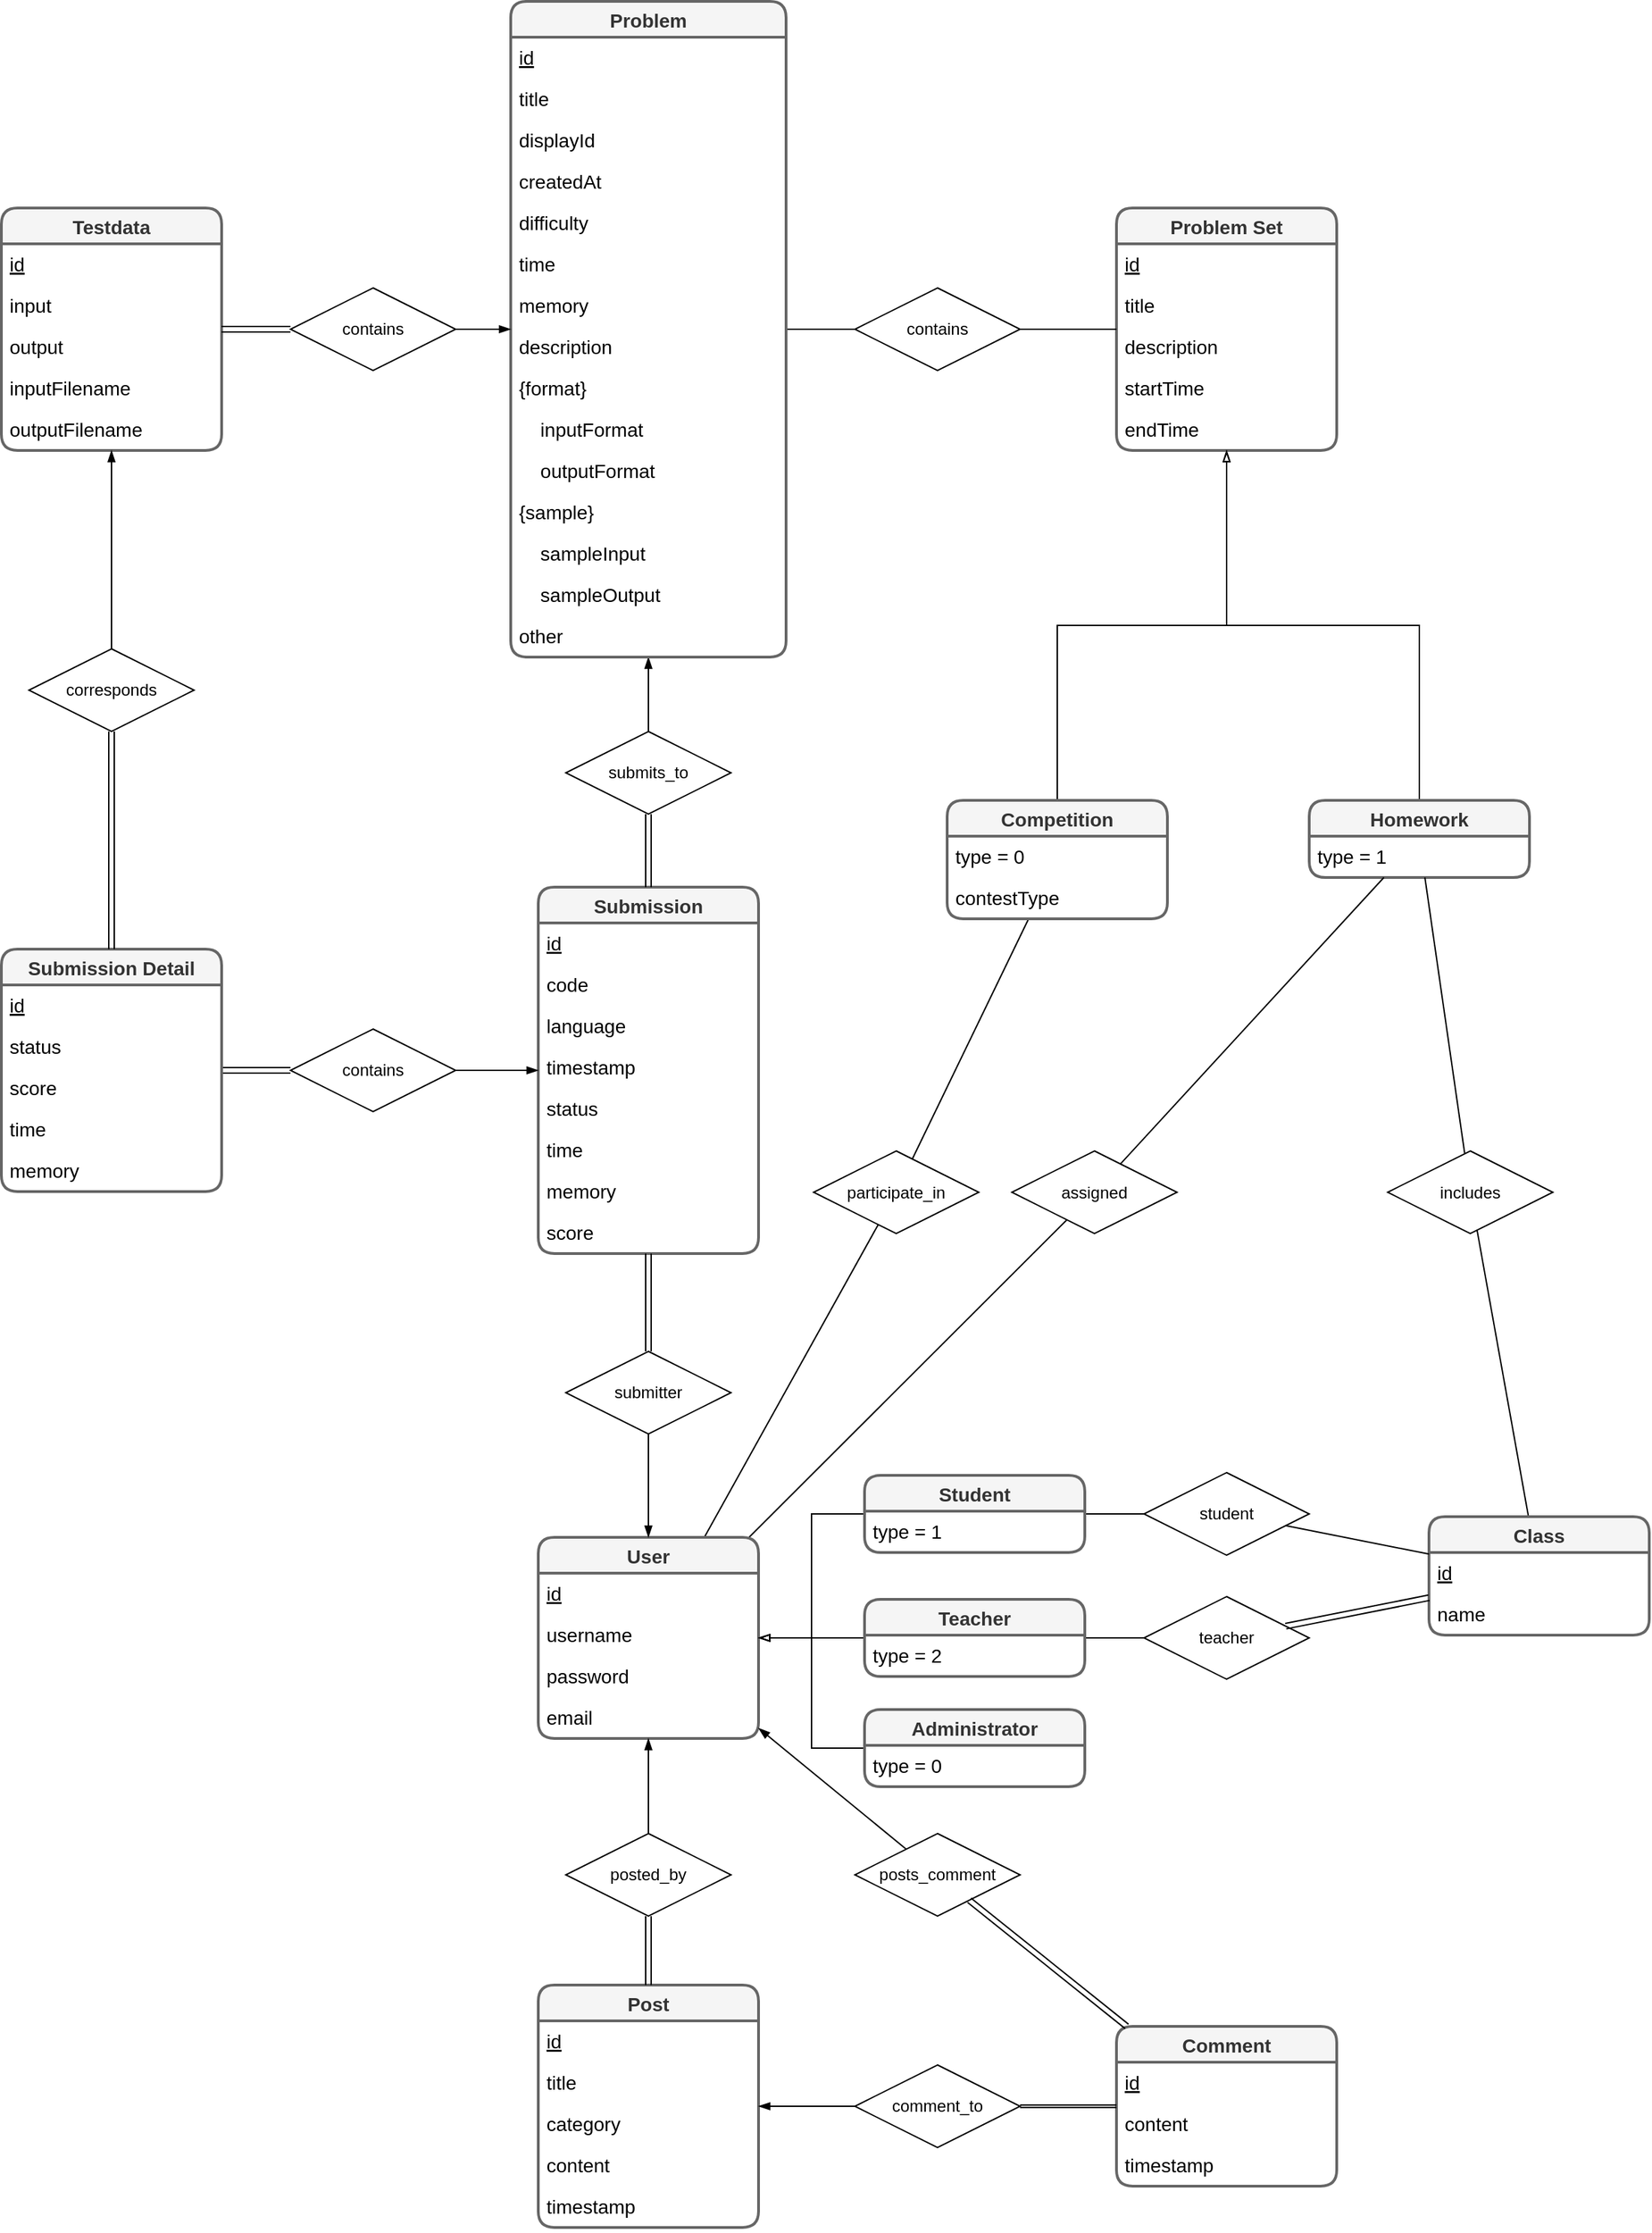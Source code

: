 <mxfile>
    <diagram id="xqNf34EgjqFbzvOnjwJY" name="第 1 页">
        <mxGraphModel dx="2560" dy="3304" grid="1" gridSize="10" guides="1" tooltips="1" connect="1" arrows="1" fold="1" page="1" pageScale="1" pageWidth="827" pageHeight="1169" math="0" shadow="0">
            <root>
                <mxCell id="0"/>
                <mxCell id="1" parent="0"/>
                <mxCell id="164" style="edgeStyle=none;html=1;endArrow=none;endFill=0;" parent="1" source="34" target="208" edge="1">
                    <mxGeometry relative="1" as="geometry">
                        <mxPoint x="170" y="-1042" as="targetPoint"/>
                    </mxGeometry>
                </mxCell>
                <mxCell id="34" value="contains" style="shape=rhombus;perimeter=rhombusPerimeter;whiteSpace=wrap;html=1;align=center;" parent="1" vertex="1">
                    <mxGeometry x="240" y="-1152" width="120" height="60" as="geometry"/>
                </mxCell>
                <mxCell id="191" style="html=1;endArrow=none;endFill=0;" parent="1" source="37" target="187" edge="1">
                    <mxGeometry relative="1" as="geometry"/>
                </mxCell>
                <mxCell id="193" style="edgeStyle=none;html=1;endArrow=none;endFill=0;" parent="1" source="37" target="188" edge="1">
                    <mxGeometry relative="1" as="geometry"/>
                </mxCell>
                <mxCell id="37" value="User" style="swimlane;fontStyle=1;childLayout=stackLayout;horizontal=1;startSize=26;horizontalStack=0;resizeParent=1;resizeParentMax=0;resizeLast=0;collapsible=1;marginBottom=0;align=center;fontSize=14;swimlaneLine=1;rounded=1;strokeWidth=2;fillColor=#f5f5f5;fontColor=#333333;strokeColor=#666666;swimlaneFillColor=#FFFFFF;" parent="1" vertex="1">
                    <mxGeometry x="10" y="-245" width="160" height="146" as="geometry"/>
                </mxCell>
                <mxCell id="38" value="id" style="text;strokeColor=none;fillColor=none;spacingLeft=4;spacingRight=4;overflow=hidden;rotatable=0;points=[[0,0.5],[1,0.5]];portConstraint=eastwest;fontSize=14;rounded=1;fontStyle=4;swimlaneFillColor=default;" parent="37" vertex="1">
                    <mxGeometry y="26" width="160" height="30" as="geometry"/>
                </mxCell>
                <mxCell id="39" value="username" style="text;strokeColor=none;fillColor=none;spacingLeft=4;spacingRight=4;overflow=hidden;rotatable=0;points=[[0,0.5],[1,0.5]];portConstraint=eastwest;fontSize=14;" parent="37" vertex="1">
                    <mxGeometry y="56" width="160" height="30" as="geometry"/>
                </mxCell>
                <mxCell id="47" value="password" style="text;strokeColor=none;fillColor=none;spacingLeft=4;spacingRight=4;overflow=hidden;rotatable=0;points=[[0,0.5],[1,0.5]];portConstraint=eastwest;fontSize=14;" parent="37" vertex="1">
                    <mxGeometry y="86" width="160" height="30" as="geometry"/>
                </mxCell>
                <mxCell id="40" value="email" style="text;strokeColor=none;fillColor=none;spacingLeft=4;spacingRight=4;overflow=hidden;rotatable=0;points=[[0,0.5],[1,0.5]];portConstraint=eastwest;fontSize=14;" parent="37" vertex="1">
                    <mxGeometry y="116" width="160" height="30" as="geometry"/>
                </mxCell>
                <mxCell id="64" value="Problem Set" style="swimlane;fontStyle=1;childLayout=stackLayout;horizontal=1;startSize=26;horizontalStack=0;resizeParent=1;resizeParentMax=0;resizeLast=0;collapsible=1;marginBottom=0;align=center;fontSize=14;swimlaneLine=1;rounded=1;strokeWidth=2;fillColor=#f5f5f5;fontColor=#333333;strokeColor=#666666;swimlaneFillColor=#FFFFFF;" parent="1" vertex="1">
                    <mxGeometry x="430" y="-1210" width="160" height="176" as="geometry"/>
                </mxCell>
                <mxCell id="65" value="id" style="text;strokeColor=none;fillColor=none;spacingLeft=4;spacingRight=4;overflow=hidden;rotatable=0;points=[[0,0.5],[1,0.5]];portConstraint=eastwest;fontSize=14;rounded=1;fontStyle=4" parent="64" vertex="1">
                    <mxGeometry y="26" width="160" height="30" as="geometry"/>
                </mxCell>
                <mxCell id="66" value="title" style="text;strokeColor=none;fillColor=none;spacingLeft=4;spacingRight=4;overflow=hidden;rotatable=0;points=[[0,0.5],[1,0.5]];portConstraint=eastwest;fontSize=14;" parent="64" vertex="1">
                    <mxGeometry y="56" width="160" height="30" as="geometry"/>
                </mxCell>
                <mxCell id="67" value="description" style="text;strokeColor=none;fillColor=none;spacingLeft=4;spacingRight=4;overflow=hidden;rotatable=0;points=[[0,0.5],[1,0.5]];portConstraint=eastwest;fontSize=14;" parent="64" vertex="1">
                    <mxGeometry y="86" width="160" height="30" as="geometry"/>
                </mxCell>
                <mxCell id="200" value="startTime" style="text;strokeColor=none;fillColor=none;spacingLeft=4;spacingRight=4;overflow=hidden;rotatable=0;points=[[0,0.5],[1,0.5]];portConstraint=eastwest;fontSize=14;" parent="64" vertex="1">
                    <mxGeometry y="116" width="160" height="30" as="geometry"/>
                </mxCell>
                <mxCell id="201" value="endTime" style="text;strokeColor=none;fillColor=none;spacingLeft=4;spacingRight=4;overflow=hidden;rotatable=0;points=[[0,0.5],[1,0.5]];portConstraint=eastwest;fontSize=14;" parent="64" vertex="1">
                    <mxGeometry y="146" width="160" height="30" as="geometry"/>
                </mxCell>
                <mxCell id="76" value="" style="html=1;rounded=0;fontSize=14;endArrow=none;endFill=0;" parent="1" source="64" target="34" edge="1">
                    <mxGeometry relative="1" as="geometry">
                        <mxPoint x="190" y="-1040" as="sourcePoint"/>
                        <mxPoint x="350" y="-1040" as="targetPoint"/>
                    </mxGeometry>
                </mxCell>
                <mxCell id="203" style="edgeStyle=orthogonalEdgeStyle;html=1;endArrow=blockThin;endFill=0;rounded=0;" parent="1" source="78" target="64" edge="1">
                    <mxGeometry relative="1" as="geometry"/>
                </mxCell>
                <mxCell id="78" value="Homework" style="swimlane;fontStyle=1;childLayout=stackLayout;horizontal=1;startSize=26;horizontalStack=0;resizeParent=1;resizeParentMax=0;resizeLast=0;collapsible=1;marginBottom=0;align=center;fontSize=14;swimlaneLine=1;rounded=1;strokeWidth=2;fillColor=#f5f5f5;fontColor=#333333;strokeColor=#666666;swimlaneFillColor=#FFFFFF;" parent="1" vertex="1">
                    <mxGeometry x="570" y="-780" width="160" height="56" as="geometry"/>
                </mxCell>
                <mxCell id="206" value="type = 1" style="text;strokeColor=none;fillColor=none;spacingLeft=4;spacingRight=4;overflow=hidden;rotatable=0;points=[[0,0.5],[1,0.5]];portConstraint=eastwest;fontSize=14;" vertex="1" parent="78">
                    <mxGeometry y="26" width="160" height="30" as="geometry"/>
                </mxCell>
                <mxCell id="88" value="Submission" style="swimlane;fontStyle=1;childLayout=stackLayout;horizontal=1;startSize=26;horizontalStack=0;resizeParent=1;resizeParentMax=0;resizeLast=0;collapsible=1;marginBottom=0;align=center;fontSize=14;swimlaneLine=1;rounded=1;strokeWidth=2;fillColor=#f5f5f5;fontColor=#333333;strokeColor=#666666;swimlaneFillColor=#FFFFFF;" parent="1" vertex="1">
                    <mxGeometry x="10" y="-717" width="160" height="266" as="geometry"/>
                </mxCell>
                <mxCell id="89" value="id" style="text;strokeColor=none;fillColor=none;spacingLeft=4;spacingRight=4;overflow=hidden;rotatable=0;points=[[0,0.5],[1,0.5]];portConstraint=eastwest;fontSize=14;rounded=1;fontStyle=4" parent="88" vertex="1">
                    <mxGeometry y="26" width="160" height="30" as="geometry"/>
                </mxCell>
                <mxCell id="91" value="code" style="text;strokeColor=none;fillColor=none;spacingLeft=4;spacingRight=4;overflow=hidden;rotatable=0;points=[[0,0.5],[1,0.5]];portConstraint=eastwest;fontSize=14;" parent="88" vertex="1">
                    <mxGeometry y="56" width="160" height="30" as="geometry"/>
                </mxCell>
                <mxCell id="92" value="language" style="text;strokeColor=none;fillColor=none;spacingLeft=4;spacingRight=4;overflow=hidden;rotatable=0;points=[[0,0.5],[1,0.5]];portConstraint=eastwest;fontSize=14;" parent="88" vertex="1">
                    <mxGeometry y="86" width="160" height="30" as="geometry"/>
                </mxCell>
                <mxCell id="163" value="timestamp" style="text;strokeColor=none;fillColor=none;spacingLeft=4;spacingRight=4;overflow=hidden;rotatable=0;points=[[0,0.5],[1,0.5]];portConstraint=eastwest;fontSize=14;" parent="88" vertex="1">
                    <mxGeometry y="116" width="160" height="30" as="geometry"/>
                </mxCell>
                <mxCell id="98" value="status" style="text;strokeColor=none;fillColor=none;spacingLeft=4;spacingRight=4;overflow=hidden;rotatable=0;points=[[0,0.5],[1,0.5]];portConstraint=eastwest;fontSize=14;" parent="88" vertex="1">
                    <mxGeometry y="146" width="160" height="30" as="geometry"/>
                </mxCell>
                <mxCell id="239" value="time" style="text;strokeColor=none;fillColor=none;spacingLeft=4;spacingRight=4;overflow=hidden;rotatable=0;points=[[0,0.5],[1,0.5]];portConstraint=eastwest;fontSize=14;" vertex="1" parent="88">
                    <mxGeometry y="176" width="160" height="30" as="geometry"/>
                </mxCell>
                <mxCell id="240" value="memory" style="text;strokeColor=none;fillColor=none;spacingLeft=4;spacingRight=4;overflow=hidden;rotatable=0;points=[[0,0.5],[1,0.5]];portConstraint=eastwest;fontSize=14;" vertex="1" parent="88">
                    <mxGeometry y="206" width="160" height="30" as="geometry"/>
                </mxCell>
                <mxCell id="99" value="score" style="text;strokeColor=none;fillColor=none;spacingLeft=4;spacingRight=4;overflow=hidden;rotatable=0;points=[[0,0.5],[1,0.5]];portConstraint=eastwest;fontSize=14;" parent="88" vertex="1">
                    <mxGeometry y="236" width="160" height="30" as="geometry"/>
                </mxCell>
                <mxCell id="106" value="submits_to" style="shape=rhombus;perimeter=rhombusPerimeter;whiteSpace=wrap;html=1;align=center;" parent="1" vertex="1">
                    <mxGeometry x="30" y="-830" width="120" height="60" as="geometry"/>
                </mxCell>
                <mxCell id="107" value="" style="shape=link;html=1;rounded=0;fontSize=14;" parent="1" source="88" target="106" edge="1">
                    <mxGeometry relative="1" as="geometry">
                        <mxPoint x="180" y="-966" as="sourcePoint"/>
                        <mxPoint x="278.859" y="-764.57" as="targetPoint"/>
                    </mxGeometry>
                </mxCell>
                <mxCell id="108" value="" style="resizable=0;html=1;align=right;verticalAlign=bottom;rounded=1;strokeWidth=2;fontSize=14;" parent="107" connectable="0" vertex="1">
                    <mxGeometry x="1" relative="1" as="geometry">
                        <mxPoint x="-50" y="40" as="offset"/>
                    </mxGeometry>
                </mxCell>
                <mxCell id="109" value="" style="endArrow=blockThin;html=1;rounded=0;fontSize=14;endFill=1;" parent="1" source="106" target="208" edge="1">
                    <mxGeometry relative="1" as="geometry">
                        <mxPoint x="370" y="-902" as="sourcePoint"/>
                        <mxPoint x="90" y="-924" as="targetPoint"/>
                    </mxGeometry>
                </mxCell>
                <mxCell id="152" style="edgeStyle=none;html=1;endArrow=none;endFill=0;startArrow=none;startFill=0;" parent="1" source="111" target="147" edge="1">
                    <mxGeometry relative="1" as="geometry"/>
                </mxCell>
                <mxCell id="111" value="Class" style="swimlane;fontStyle=1;childLayout=stackLayout;horizontal=1;startSize=26;horizontalStack=0;resizeParent=1;resizeParentMax=0;resizeLast=0;collapsible=1;marginBottom=0;align=center;fontSize=14;swimlaneLine=1;rounded=1;strokeWidth=2;fillColor=#f5f5f5;fontColor=#333333;strokeColor=#666666;swimlaneFillColor=#FFFFFF;" parent="1" vertex="1">
                    <mxGeometry x="657" y="-260" width="160" height="86" as="geometry"/>
                </mxCell>
                <mxCell id="112" value="id" style="text;strokeColor=none;fillColor=none;spacingLeft=4;spacingRight=4;overflow=hidden;rotatable=0;points=[[0,0.5],[1,0.5]];portConstraint=eastwest;fontSize=14;rounded=1;fontStyle=4" parent="111" vertex="1">
                    <mxGeometry y="26" width="160" height="30" as="geometry"/>
                </mxCell>
                <mxCell id="113" value="name" style="text;strokeColor=none;fillColor=none;spacingLeft=4;spacingRight=4;overflow=hidden;rotatable=0;points=[[0,0.5],[1,0.5]];portConstraint=eastwest;fontSize=14;" parent="111" vertex="1">
                    <mxGeometry y="56" width="160" height="30" as="geometry"/>
                </mxCell>
                <mxCell id="121" value="Post" style="swimlane;fontStyle=1;childLayout=stackLayout;horizontal=1;startSize=26;horizontalStack=0;resizeParent=1;resizeParentMax=0;resizeLast=0;collapsible=1;marginBottom=0;align=center;fontSize=14;swimlaneLine=1;rounded=1;strokeWidth=2;fillColor=#f5f5f5;fontColor=#333333;strokeColor=#666666;swimlaneFillColor=#FFFFFF;" parent="1" vertex="1">
                    <mxGeometry x="10" y="80" width="160" height="176" as="geometry"/>
                </mxCell>
                <mxCell id="122" value="id" style="text;strokeColor=none;fillColor=none;spacingLeft=4;spacingRight=4;overflow=hidden;rotatable=0;points=[[0,0.5],[1,0.5]];portConstraint=eastwest;fontSize=14;rounded=1;fontStyle=4" parent="121" vertex="1">
                    <mxGeometry y="26" width="160" height="30" as="geometry"/>
                </mxCell>
                <mxCell id="125" value="title" style="text;strokeColor=none;fillColor=none;spacingLeft=4;spacingRight=4;overflow=hidden;rotatable=0;points=[[0,0.5],[1,0.5]];portConstraint=eastwest;fontSize=14;" parent="121" vertex="1">
                    <mxGeometry y="56" width="160" height="30" as="geometry"/>
                </mxCell>
                <mxCell id="126" value="category" style="text;strokeColor=none;fillColor=none;spacingLeft=4;spacingRight=4;overflow=hidden;rotatable=0;points=[[0,0.5],[1,0.5]];portConstraint=eastwest;fontSize=14;rounded=1;fontStyle=0" parent="121" vertex="1">
                    <mxGeometry y="86" width="160" height="30" as="geometry"/>
                </mxCell>
                <mxCell id="123" value="content" style="text;strokeColor=none;fillColor=none;spacingLeft=4;spacingRight=4;overflow=hidden;rotatable=0;points=[[0,0.5],[1,0.5]];portConstraint=eastwest;fontSize=14;" parent="121" vertex="1">
                    <mxGeometry y="116" width="160" height="30" as="geometry"/>
                </mxCell>
                <mxCell id="124" value="timestamp" style="text;strokeColor=none;fillColor=none;spacingLeft=4;spacingRight=4;overflow=hidden;rotatable=0;points=[[0,0.5],[1,0.5]];portConstraint=eastwest;fontSize=14;" parent="121" vertex="1">
                    <mxGeometry y="146" width="160" height="30" as="geometry"/>
                </mxCell>
                <mxCell id="127" value="Comment" style="swimlane;fontStyle=1;childLayout=stackLayout;horizontal=1;startSize=26;horizontalStack=0;resizeParent=1;resizeParentMax=0;resizeLast=0;collapsible=1;marginBottom=0;align=center;fontSize=14;swimlaneLine=1;rounded=1;strokeWidth=2;fillColor=#f5f5f5;fontColor=#333333;strokeColor=#666666;swimlaneFillColor=#FFFFFF;" parent="1" vertex="1">
                    <mxGeometry x="430" y="110" width="160" height="116" as="geometry"/>
                </mxCell>
                <mxCell id="128" value="id" style="text;strokeColor=none;fillColor=none;spacingLeft=4;spacingRight=4;overflow=hidden;rotatable=0;points=[[0,0.5],[1,0.5]];portConstraint=eastwest;fontSize=14;rounded=1;fontStyle=4" parent="127" vertex="1">
                    <mxGeometry y="26" width="160" height="30" as="geometry"/>
                </mxCell>
                <mxCell id="129" value="content" style="text;strokeColor=none;fillColor=none;spacingLeft=4;spacingRight=4;overflow=hidden;rotatable=0;points=[[0,0.5],[1,0.5]];portConstraint=eastwest;fontSize=14;" parent="127" vertex="1">
                    <mxGeometry y="56" width="160" height="30" as="geometry"/>
                </mxCell>
                <mxCell id="130" value="timestamp" style="text;strokeColor=none;fillColor=none;spacingLeft=4;spacingRight=4;overflow=hidden;rotatable=0;points=[[0,0.5],[1,0.5]];portConstraint=eastwest;fontSize=14;" parent="127" vertex="1">
                    <mxGeometry y="86" width="160" height="30" as="geometry"/>
                </mxCell>
                <mxCell id="137" style="edgeStyle=none;html=1;endArrow=blockThin;endFill=1;" parent="1" target="37" edge="1">
                    <mxGeometry relative="1" as="geometry"/>
                </mxCell>
                <mxCell id="186" style="html=1;endArrow=none;endFill=0;" parent="1" source="138" target="175" edge="1">
                    <mxGeometry relative="1" as="geometry"/>
                </mxCell>
                <mxCell id="138" value="teacher" style="shape=rhombus;perimeter=rhombusPerimeter;whiteSpace=wrap;html=1;align=center;" parent="1" vertex="1">
                    <mxGeometry x="450" y="-202" width="120" height="60" as="geometry"/>
                </mxCell>
                <mxCell id="185" style="html=1;endArrow=none;endFill=0;" parent="1" source="139" target="169" edge="1">
                    <mxGeometry relative="1" as="geometry"/>
                </mxCell>
                <mxCell id="139" value="student" style="shape=rhombus;perimeter=rhombusPerimeter;whiteSpace=wrap;html=1;align=center;" parent="1" vertex="1">
                    <mxGeometry x="450" y="-292" width="120" height="60" as="geometry"/>
                </mxCell>
                <mxCell id="141" value="" style="shape=link;html=1;rounded=0;fontSize=14;" parent="1" source="111" target="138" edge="1">
                    <mxGeometry relative="1" as="geometry">
                        <mxPoint x="90.0" y="-1034" as="sourcePoint"/>
                        <mxPoint x="90.0" y="-1000" as="targetPoint"/>
                    </mxGeometry>
                </mxCell>
                <mxCell id="142" value="" style="resizable=0;html=1;align=right;verticalAlign=bottom;rounded=1;strokeWidth=2;fontSize=14;" parent="141" connectable="0" vertex="1">
                    <mxGeometry x="1" relative="1" as="geometry">
                        <mxPoint x="-50" y="40" as="offset"/>
                    </mxGeometry>
                </mxCell>
                <mxCell id="144" value="" style="html=1;rounded=0;fontSize=14;endArrow=none;endFill=0;" parent="1" source="111" target="139" edge="1">
                    <mxGeometry relative="1" as="geometry">
                        <mxPoint x="430" y="-834.905" as="sourcePoint"/>
                        <mxPoint x="341.447" y="-854.724" as="targetPoint"/>
                    </mxGeometry>
                </mxCell>
                <mxCell id="145" value="" style="resizable=0;html=1;align=right;verticalAlign=bottom;rounded=1;strokeWidth=2;fontSize=14;" parent="144" connectable="0" vertex="1">
                    <mxGeometry x="1" relative="1" as="geometry">
                        <mxPoint x="-50" y="40" as="offset"/>
                    </mxGeometry>
                </mxCell>
                <mxCell id="153" style="edgeStyle=none;html=1;endArrow=none;endFill=0;" parent="1" source="147" target="78" edge="1">
                    <mxGeometry relative="1" as="geometry"/>
                </mxCell>
                <mxCell id="147" value="includes" style="shape=rhombus;perimeter=rhombusPerimeter;whiteSpace=wrap;html=1;align=center;" parent="1" vertex="1">
                    <mxGeometry x="627" y="-525.5" width="120" height="60" as="geometry"/>
                </mxCell>
                <mxCell id="151" style="edgeStyle=none;html=1;endArrow=blockThin;endFill=1;" parent="1" source="148" target="121" edge="1">
                    <mxGeometry relative="1" as="geometry"/>
                </mxCell>
                <mxCell id="148" value="comment_to" style="shape=rhombus;perimeter=rhombusPerimeter;whiteSpace=wrap;html=1;align=center;" parent="1" vertex="1">
                    <mxGeometry x="240" y="138" width="120" height="60" as="geometry"/>
                </mxCell>
                <mxCell id="149" value="" style="shape=link;html=1;rounded=0;fontSize=14;width=-1.765;" parent="1" source="127" target="148" edge="1">
                    <mxGeometry relative="1" as="geometry">
                        <mxPoint x="430" y="-884.905" as="sourcePoint"/>
                        <mxPoint x="341.447" y="-904.724" as="targetPoint"/>
                    </mxGeometry>
                </mxCell>
                <mxCell id="150" value="" style="resizable=0;html=1;align=right;verticalAlign=bottom;rounded=1;strokeWidth=2;fontSize=14;" parent="149" connectable="0" vertex="1">
                    <mxGeometry x="1" relative="1" as="geometry">
                        <mxPoint x="-50" y="40" as="offset"/>
                    </mxGeometry>
                </mxCell>
                <mxCell id="158" style="edgeStyle=none;html=1;endArrow=blockThin;endFill=1;" parent="1" source="154" target="37" edge="1">
                    <mxGeometry relative="1" as="geometry"/>
                </mxCell>
                <mxCell id="154" value="posted_by" style="shape=rhombus;perimeter=rhombusPerimeter;whiteSpace=wrap;html=1;align=center;" parent="1" vertex="1">
                    <mxGeometry x="30" y="-30" width="120" height="60" as="geometry"/>
                </mxCell>
                <mxCell id="157" style="edgeStyle=none;html=1;endArrow=blockThin;endFill=1;" parent="1" source="155" target="37" edge="1">
                    <mxGeometry relative="1" as="geometry"/>
                </mxCell>
                <mxCell id="155" value="posts_comment" style="shape=rhombus;perimeter=rhombusPerimeter;whiteSpace=wrap;html=1;align=center;" parent="1" vertex="1">
                    <mxGeometry x="240" y="-30" width="120" height="60" as="geometry"/>
                </mxCell>
                <mxCell id="159" value="" style="shape=link;html=1;rounded=0;fontSize=14;" parent="1" source="154" target="121" edge="1">
                    <mxGeometry relative="1" as="geometry">
                        <mxPoint x="430" y="-834.905" as="sourcePoint"/>
                        <mxPoint x="341.447" y="-854.724" as="targetPoint"/>
                    </mxGeometry>
                </mxCell>
                <mxCell id="160" value="" style="resizable=0;html=1;align=right;verticalAlign=bottom;rounded=1;strokeWidth=2;fontSize=14;" parent="159" connectable="0" vertex="1">
                    <mxGeometry x="1" relative="1" as="geometry">
                        <mxPoint x="-50" y="40" as="offset"/>
                    </mxGeometry>
                </mxCell>
                <mxCell id="161" value="" style="shape=link;html=1;rounded=0;fontSize=14;" parent="1" source="155" target="127" edge="1">
                    <mxGeometry relative="1" as="geometry">
                        <mxPoint x="90.0" y="-620.0" as="sourcePoint"/>
                        <mxPoint x="90.0" y="-582" as="targetPoint"/>
                    </mxGeometry>
                </mxCell>
                <mxCell id="162" value="" style="resizable=0;html=1;align=right;verticalAlign=bottom;rounded=1;strokeWidth=2;fontSize=14;" parent="161" connectable="0" vertex="1">
                    <mxGeometry x="1" relative="1" as="geometry">
                        <mxPoint x="-50" y="40" as="offset"/>
                    </mxGeometry>
                </mxCell>
                <mxCell id="168" style="edgeStyle=none;html=1;endArrow=blockThin;endFill=1;" parent="1" source="165" target="37" edge="1">
                    <mxGeometry relative="1" as="geometry"/>
                </mxCell>
                <mxCell id="165" value="submitter" style="shape=rhombus;perimeter=rhombusPerimeter;whiteSpace=wrap;html=1;align=center;" parent="1" vertex="1">
                    <mxGeometry x="30" y="-380" width="120" height="60" as="geometry"/>
                </mxCell>
                <mxCell id="166" value="" style="shape=link;html=1;rounded=0;fontSize=14;" parent="1" source="88" target="165" edge="1">
                    <mxGeometry relative="1" as="geometry">
                        <mxPoint x="180" y="-654.524" as="sourcePoint"/>
                        <mxPoint x="288.859" y="-754.57" as="targetPoint"/>
                    </mxGeometry>
                </mxCell>
                <mxCell id="167" value="" style="resizable=0;html=1;align=right;verticalAlign=bottom;rounded=1;strokeWidth=2;fontSize=14;" parent="166" connectable="0" vertex="1">
                    <mxGeometry x="1" relative="1" as="geometry">
                        <mxPoint x="-50" y="40" as="offset"/>
                    </mxGeometry>
                </mxCell>
                <mxCell id="183" style="edgeStyle=elbowEdgeStyle;html=1;endArrow=blockThin;endFill=0;jumpSize=6;strokeColor=default;rounded=0;" parent="1" source="169" target="37" edge="1">
                    <mxGeometry relative="1" as="geometry"/>
                </mxCell>
                <mxCell id="169" value="Student" style="swimlane;fontStyle=1;childLayout=stackLayout;horizontal=1;startSize=26;horizontalStack=0;resizeParent=1;resizeParentMax=0;resizeLast=0;collapsible=1;marginBottom=0;align=center;fontSize=14;swimlaneLine=1;rounded=1;strokeWidth=2;fillColor=#f5f5f5;fontColor=#333333;strokeColor=#666666;swimlaneFillColor=#FFFFFF;" parent="1" vertex="1">
                    <mxGeometry x="247" y="-290" width="160" height="56" as="geometry"/>
                </mxCell>
                <mxCell id="224" value="type = 1" style="text;strokeColor=none;fillColor=none;spacingLeft=4;spacingRight=4;overflow=hidden;rotatable=0;points=[[0,0.5],[1,0.5]];portConstraint=eastwest;fontSize=14;" vertex="1" parent="169">
                    <mxGeometry y="26" width="160" height="30" as="geometry"/>
                </mxCell>
                <mxCell id="184" style="edgeStyle=elbowEdgeStyle;html=1;endArrow=blockThin;endFill=0;jumpSize=6;strokeColor=default;rounded=0;" parent="1" source="175" target="37" edge="1">
                    <mxGeometry relative="1" as="geometry"/>
                </mxCell>
                <mxCell id="175" value="Teacher" style="swimlane;fontStyle=1;childLayout=stackLayout;horizontal=1;startSize=26;horizontalStack=0;resizeParent=1;resizeParentMax=0;resizeLast=0;collapsible=1;marginBottom=0;align=center;fontSize=14;swimlaneLine=1;rounded=1;strokeWidth=2;fillColor=#f5f5f5;fontColor=#333333;strokeColor=#666666;swimlaneFillColor=#FFFFFF;" parent="1" vertex="1">
                    <mxGeometry x="247" y="-200" width="160" height="56" as="geometry"/>
                </mxCell>
                <mxCell id="225" value="type = 2" style="text;strokeColor=none;fillColor=none;spacingLeft=4;spacingRight=4;overflow=hidden;rotatable=0;points=[[0,0.5],[1,0.5]];portConstraint=eastwest;fontSize=14;" vertex="1" parent="175">
                    <mxGeometry y="26" width="160" height="30" as="geometry"/>
                </mxCell>
                <mxCell id="182" style="edgeStyle=orthogonalEdgeStyle;html=1;endArrow=blockThin;endFill=0;rounded=0;" parent="1" source="181" target="37" edge="1">
                    <mxGeometry relative="1" as="geometry"/>
                </mxCell>
                <mxCell id="181" value="Administrator" style="swimlane;fontStyle=1;childLayout=stackLayout;horizontal=1;startSize=26;horizontalStack=0;resizeParent=1;resizeParentMax=0;resizeLast=0;collapsible=1;marginBottom=0;align=center;fontSize=14;swimlaneLine=1;rounded=1;strokeWidth=2;fillColor=#f5f5f5;fontColor=#333333;strokeColor=#666666;swimlaneFillColor=#FFFFFF;" parent="1" vertex="1">
                    <mxGeometry x="247" y="-120" width="160" height="56" as="geometry"/>
                </mxCell>
                <mxCell id="226" value="type = 0&#10;" style="text;strokeColor=none;fillColor=none;spacingLeft=4;spacingRight=4;overflow=hidden;rotatable=0;points=[[0,0.5],[1,0.5]];portConstraint=eastwest;fontSize=14;" vertex="1" parent="181">
                    <mxGeometry y="26" width="160" height="30" as="geometry"/>
                </mxCell>
                <mxCell id="198" style="edgeStyle=none;html=1;endArrow=none;endFill=0;" parent="1" source="187" target="197" edge="1">
                    <mxGeometry relative="1" as="geometry"/>
                </mxCell>
                <mxCell id="187" value="participate_in" style="shape=rhombus;perimeter=rhombusPerimeter;whiteSpace=wrap;html=1;align=center;" parent="1" vertex="1">
                    <mxGeometry x="210" y="-525.5" width="120" height="60" as="geometry"/>
                </mxCell>
                <mxCell id="194" style="edgeStyle=none;html=1;endArrow=none;endFill=0;" parent="1" source="188" target="78" edge="1">
                    <mxGeometry relative="1" as="geometry"/>
                </mxCell>
                <mxCell id="188" value="assigned" style="shape=rhombus;perimeter=rhombusPerimeter;whiteSpace=wrap;html=1;align=center;" parent="1" vertex="1">
                    <mxGeometry x="354" y="-525.5" width="120" height="60" as="geometry"/>
                </mxCell>
                <mxCell id="202" style="edgeStyle=orthogonalEdgeStyle;html=1;endArrow=blockThin;endFill=0;rounded=0;" parent="1" source="197" target="64" edge="1">
                    <mxGeometry relative="1" as="geometry"/>
                </mxCell>
                <mxCell id="197" value="Competition" style="swimlane;fontStyle=1;childLayout=stackLayout;horizontal=1;startSize=26;horizontalStack=0;resizeParent=1;resizeParentMax=0;resizeLast=0;collapsible=1;marginBottom=0;align=center;fontSize=14;swimlaneLine=1;rounded=1;strokeWidth=2;fillColor=#f5f5f5;fontColor=#333333;strokeColor=#666666;swimlaneFillColor=#FFFFFF;" parent="1" vertex="1">
                    <mxGeometry x="307" y="-780" width="160" height="86" as="geometry"/>
                </mxCell>
                <mxCell id="205" value="type = 0" style="text;strokeColor=none;fillColor=none;spacingLeft=4;spacingRight=4;overflow=hidden;rotatable=0;points=[[0,0.5],[1,0.5]];portConstraint=eastwest;fontSize=14;" vertex="1" parent="197">
                    <mxGeometry y="26" width="160" height="30" as="geometry"/>
                </mxCell>
                <mxCell id="207" value="contestType" style="text;strokeColor=none;fillColor=none;spacingLeft=4;spacingRight=4;overflow=hidden;rotatable=0;points=[[0,0.5],[1,0.5]];portConstraint=eastwest;fontSize=14;" vertex="1" parent="197">
                    <mxGeometry y="56" width="160" height="30" as="geometry"/>
                </mxCell>
                <mxCell id="208" value="Problem" style="swimlane;fontStyle=1;childLayout=stackLayout;horizontal=1;startSize=26;horizontalStack=0;resizeParent=1;resizeParentMax=0;resizeLast=0;collapsible=1;marginBottom=0;align=center;fontSize=14;swimlaneLine=1;rounded=1;strokeWidth=2;fillColor=#f5f5f5;fontColor=#333333;strokeColor=#666666;swimlaneFillColor=#FFFFFF;" vertex="1" parent="1">
                    <mxGeometry x="-10" y="-1360" width="200" height="476" as="geometry"/>
                </mxCell>
                <mxCell id="209" value="id" style="text;strokeColor=none;fillColor=none;spacingLeft=4;spacingRight=4;overflow=hidden;rotatable=0;points=[[0,0.5],[1,0.5]];portConstraint=eastwest;fontSize=14;rounded=1;fontStyle=4" vertex="1" parent="208">
                    <mxGeometry y="26" width="200" height="30" as="geometry"/>
                </mxCell>
                <mxCell id="210" value="title" style="text;strokeColor=none;fillColor=none;spacingLeft=4;spacingRight=4;overflow=hidden;rotatable=0;points=[[0,0.5],[1,0.5]];portConstraint=eastwest;fontSize=14;" vertex="1" parent="208">
                    <mxGeometry y="56" width="200" height="30" as="geometry"/>
                </mxCell>
                <mxCell id="211" value="displayId" style="text;strokeColor=none;fillColor=none;spacingLeft=4;spacingRight=4;overflow=hidden;rotatable=0;points=[[0,0.5],[1,0.5]];portConstraint=eastwest;fontSize=14;" vertex="1" parent="208">
                    <mxGeometry y="86" width="200" height="30" as="geometry"/>
                </mxCell>
                <mxCell id="212" value="createdAt" style="text;strokeColor=none;fillColor=none;spacingLeft=4;spacingRight=4;overflow=hidden;rotatable=0;points=[[0,0.5],[1,0.5]];portConstraint=eastwest;fontSize=14;" vertex="1" parent="208">
                    <mxGeometry y="116" width="200" height="30" as="geometry"/>
                </mxCell>
                <mxCell id="213" value="difficulty" style="text;strokeColor=none;fillColor=none;spacingLeft=4;spacingRight=4;overflow=hidden;rotatable=0;points=[[0,0.5],[1,0.5]];portConstraint=eastwest;fontSize=14;" vertex="1" parent="208">
                    <mxGeometry y="146" width="200" height="30" as="geometry"/>
                </mxCell>
                <mxCell id="214" value="time" style="text;strokeColor=none;fillColor=none;spacingLeft=4;spacingRight=4;overflow=hidden;rotatable=0;points=[[0,0.5],[1,0.5]];portConstraint=eastwest;fontSize=14;" vertex="1" parent="208">
                    <mxGeometry y="176" width="200" height="30" as="geometry"/>
                </mxCell>
                <mxCell id="215" value="memory" style="text;strokeColor=none;fillColor=none;spacingLeft=4;spacingRight=4;overflow=hidden;rotatable=0;points=[[0,0.5],[1,0.5]];portConstraint=eastwest;fontSize=14;" vertex="1" parent="208">
                    <mxGeometry y="206" width="200" height="30" as="geometry"/>
                </mxCell>
                <mxCell id="216" value="description" style="text;strokeColor=none;fillColor=none;spacingLeft=4;spacingRight=4;overflow=hidden;rotatable=0;points=[[0,0.5],[1,0.5]];portConstraint=eastwest;fontSize=14;" vertex="1" parent="208">
                    <mxGeometry y="236" width="200" height="30" as="geometry"/>
                </mxCell>
                <mxCell id="217" value="{format}" style="text;strokeColor=none;fillColor=none;spacingLeft=4;spacingRight=4;overflow=hidden;rotatable=0;points=[[0,0.5],[1,0.5]];portConstraint=eastwest;fontSize=14;" vertex="1" parent="208">
                    <mxGeometry y="266" width="200" height="30" as="geometry"/>
                </mxCell>
                <mxCell id="218" value="    inputFormat" style="text;strokeColor=none;fillColor=none;spacingLeft=4;spacingRight=4;overflow=hidden;rotatable=0;points=[[0,0.5],[1,0.5]];portConstraint=eastwest;fontSize=14;" vertex="1" parent="208">
                    <mxGeometry y="296" width="200" height="30" as="geometry"/>
                </mxCell>
                <mxCell id="219" value="    outputFormat" style="text;strokeColor=none;fillColor=none;spacingLeft=4;spacingRight=4;overflow=hidden;rotatable=0;points=[[0,0.5],[1,0.5]];portConstraint=eastwest;fontSize=14;" vertex="1" parent="208">
                    <mxGeometry y="326" width="200" height="30" as="geometry"/>
                </mxCell>
                <mxCell id="220" value="{sample}" style="text;strokeColor=none;fillColor=none;spacingLeft=4;spacingRight=4;overflow=hidden;rotatable=0;points=[[0,0.5],[1,0.5]];portConstraint=eastwest;fontSize=14;" vertex="1" parent="208">
                    <mxGeometry y="356" width="200" height="30" as="geometry"/>
                </mxCell>
                <mxCell id="221" value="    sampleInput" style="text;strokeColor=none;fillColor=none;spacingLeft=4;spacingRight=4;overflow=hidden;rotatable=0;points=[[0,0.5],[1,0.5]];portConstraint=eastwest;fontSize=14;" vertex="1" parent="208">
                    <mxGeometry y="386" width="200" height="30" as="geometry"/>
                </mxCell>
                <mxCell id="222" value="    sampleOutput" style="text;strokeColor=none;fillColor=none;spacingLeft=4;spacingRight=4;overflow=hidden;rotatable=0;points=[[0,0.5],[1,0.5]];portConstraint=eastwest;fontSize=14;" vertex="1" parent="208">
                    <mxGeometry y="416" width="200" height="30" as="geometry"/>
                </mxCell>
                <mxCell id="223" value="other" style="text;strokeColor=none;fillColor=none;spacingLeft=4;spacingRight=4;overflow=hidden;rotatable=0;points=[[0,0.5],[1,0.5]];portConstraint=eastwest;fontSize=14;" vertex="1" parent="208">
                    <mxGeometry y="446" width="200" height="30" as="geometry"/>
                </mxCell>
                <mxCell id="227" value="Testdata" style="swimlane;fontStyle=1;childLayout=stackLayout;horizontal=1;startSize=26;horizontalStack=0;resizeParent=1;resizeParentMax=0;resizeLast=0;collapsible=1;marginBottom=0;align=center;fontSize=14;swimlaneLine=1;rounded=1;strokeWidth=2;fillColor=#f5f5f5;fontColor=#333333;strokeColor=#666666;swimlaneFillColor=#FFFFFF;" vertex="1" parent="1">
                    <mxGeometry x="-380" y="-1210" width="160" height="176" as="geometry"/>
                </mxCell>
                <mxCell id="228" value="id" style="text;strokeColor=none;fillColor=none;spacingLeft=4;spacingRight=4;overflow=hidden;rotatable=0;points=[[0,0.5],[1,0.5]];portConstraint=eastwest;fontSize=14;rounded=1;fontStyle=4" vertex="1" parent="227">
                    <mxGeometry y="26" width="160" height="30" as="geometry"/>
                </mxCell>
                <mxCell id="229" value="input" style="text;strokeColor=none;fillColor=none;spacingLeft=4;spacingRight=4;overflow=hidden;rotatable=0;points=[[0,0.5],[1,0.5]];portConstraint=eastwest;fontSize=14;" vertex="1" parent="227">
                    <mxGeometry y="56" width="160" height="30" as="geometry"/>
                </mxCell>
                <mxCell id="230" value="output" style="text;strokeColor=none;fillColor=none;spacingLeft=4;spacingRight=4;overflow=hidden;rotatable=0;points=[[0,0.5],[1,0.5]];portConstraint=eastwest;fontSize=14;" vertex="1" parent="227">
                    <mxGeometry y="86" width="160" height="30" as="geometry"/>
                </mxCell>
                <mxCell id="231" value="inputFilename" style="text;strokeColor=none;fillColor=none;spacingLeft=4;spacingRight=4;overflow=hidden;rotatable=0;points=[[0,0.5],[1,0.5]];portConstraint=eastwest;fontSize=14;" vertex="1" parent="227">
                    <mxGeometry y="116" width="160" height="30" as="geometry"/>
                </mxCell>
                <mxCell id="232" value="outputFilename" style="text;strokeColor=none;fillColor=none;spacingLeft=4;spacingRight=4;overflow=hidden;rotatable=0;points=[[0,0.5],[1,0.5]];portConstraint=eastwest;fontSize=14;" vertex="1" parent="227">
                    <mxGeometry y="146" width="160" height="30" as="geometry"/>
                </mxCell>
                <mxCell id="251" style="edgeStyle=none;html=1;endArrow=none;endFill=0;shape=link;" edge="1" parent="1" source="233" target="245">
                    <mxGeometry relative="1" as="geometry"/>
                </mxCell>
                <mxCell id="233" value="Submission Detail" style="swimlane;fontStyle=1;childLayout=stackLayout;horizontal=1;startSize=26;horizontalStack=0;resizeParent=1;resizeParentMax=0;resizeLast=0;collapsible=1;marginBottom=0;align=center;fontSize=14;swimlaneLine=1;rounded=1;strokeWidth=2;fillColor=#f5f5f5;fontColor=#333333;strokeColor=#666666;swimlaneFillColor=#FFFFFF;" vertex="1" parent="1">
                    <mxGeometry x="-380" y="-672" width="160" height="176" as="geometry"/>
                </mxCell>
                <mxCell id="234" value="id" style="text;strokeColor=none;fillColor=none;spacingLeft=4;spacingRight=4;overflow=hidden;rotatable=0;points=[[0,0.5],[1,0.5]];portConstraint=eastwest;fontSize=14;rounded=1;fontStyle=4" vertex="1" parent="233">
                    <mxGeometry y="26" width="160" height="30" as="geometry"/>
                </mxCell>
                <mxCell id="235" value="status" style="text;strokeColor=none;fillColor=none;spacingLeft=4;spacingRight=4;overflow=hidden;rotatable=0;points=[[0,0.5],[1,0.5]];portConstraint=eastwest;fontSize=14;" vertex="1" parent="233">
                    <mxGeometry y="56" width="160" height="30" as="geometry"/>
                </mxCell>
                <mxCell id="236" value="score" style="text;strokeColor=none;fillColor=none;spacingLeft=4;spacingRight=4;overflow=hidden;rotatable=0;points=[[0,0.5],[1,0.5]];portConstraint=eastwest;fontSize=14;" vertex="1" parent="233">
                    <mxGeometry y="86" width="160" height="30" as="geometry"/>
                </mxCell>
                <mxCell id="237" value="time" style="text;strokeColor=none;fillColor=none;spacingLeft=4;spacingRight=4;overflow=hidden;rotatable=0;points=[[0,0.5],[1,0.5]];portConstraint=eastwest;fontSize=14;" vertex="1" parent="233">
                    <mxGeometry y="116" width="160" height="30" as="geometry"/>
                </mxCell>
                <mxCell id="238" value="memory" style="text;strokeColor=none;fillColor=none;spacingLeft=4;spacingRight=4;overflow=hidden;rotatable=0;points=[[0,0.5],[1,0.5]];portConstraint=eastwest;fontSize=14;" vertex="1" parent="233">
                    <mxGeometry y="146" width="160" height="30" as="geometry"/>
                </mxCell>
                <mxCell id="247" style="edgeStyle=none;html=1;endArrow=blockThin;endFill=1;" edge="1" parent="1" source="243" target="208">
                    <mxGeometry relative="1" as="geometry"/>
                </mxCell>
                <mxCell id="250" style="edgeStyle=none;html=1;endArrow=none;endFill=0;shape=link;" edge="1" parent="1" source="243" target="227">
                    <mxGeometry relative="1" as="geometry"/>
                </mxCell>
                <mxCell id="243" value="contains" style="shape=rhombus;perimeter=rhombusPerimeter;whiteSpace=wrap;html=1;align=center;" vertex="1" parent="1">
                    <mxGeometry x="-170" y="-1152" width="120" height="60" as="geometry"/>
                </mxCell>
                <mxCell id="248" style="edgeStyle=none;html=1;endArrow=blockThin;endFill=1;" edge="1" parent="1" source="244" target="227">
                    <mxGeometry relative="1" as="geometry"/>
                </mxCell>
                <mxCell id="249" style="edgeStyle=none;html=1;endArrow=none;endFill=0;shape=link;" edge="1" parent="1" source="244" target="233">
                    <mxGeometry relative="1" as="geometry"/>
                </mxCell>
                <mxCell id="244" value="corresponds" style="shape=rhombus;perimeter=rhombusPerimeter;whiteSpace=wrap;html=1;align=center;" vertex="1" parent="1">
                    <mxGeometry x="-360" y="-890" width="120" height="60" as="geometry"/>
                </mxCell>
                <mxCell id="252" style="edgeStyle=none;html=1;endArrow=blockThin;endFill=1;" edge="1" parent="1" source="245" target="88">
                    <mxGeometry relative="1" as="geometry"/>
                </mxCell>
                <mxCell id="245" value="contains" style="shape=rhombus;perimeter=rhombusPerimeter;whiteSpace=wrap;html=1;align=center;" vertex="1" parent="1">
                    <mxGeometry x="-170" y="-614" width="120" height="60" as="geometry"/>
                </mxCell>
            </root>
        </mxGraphModel>
    </diagram>
</mxfile>
